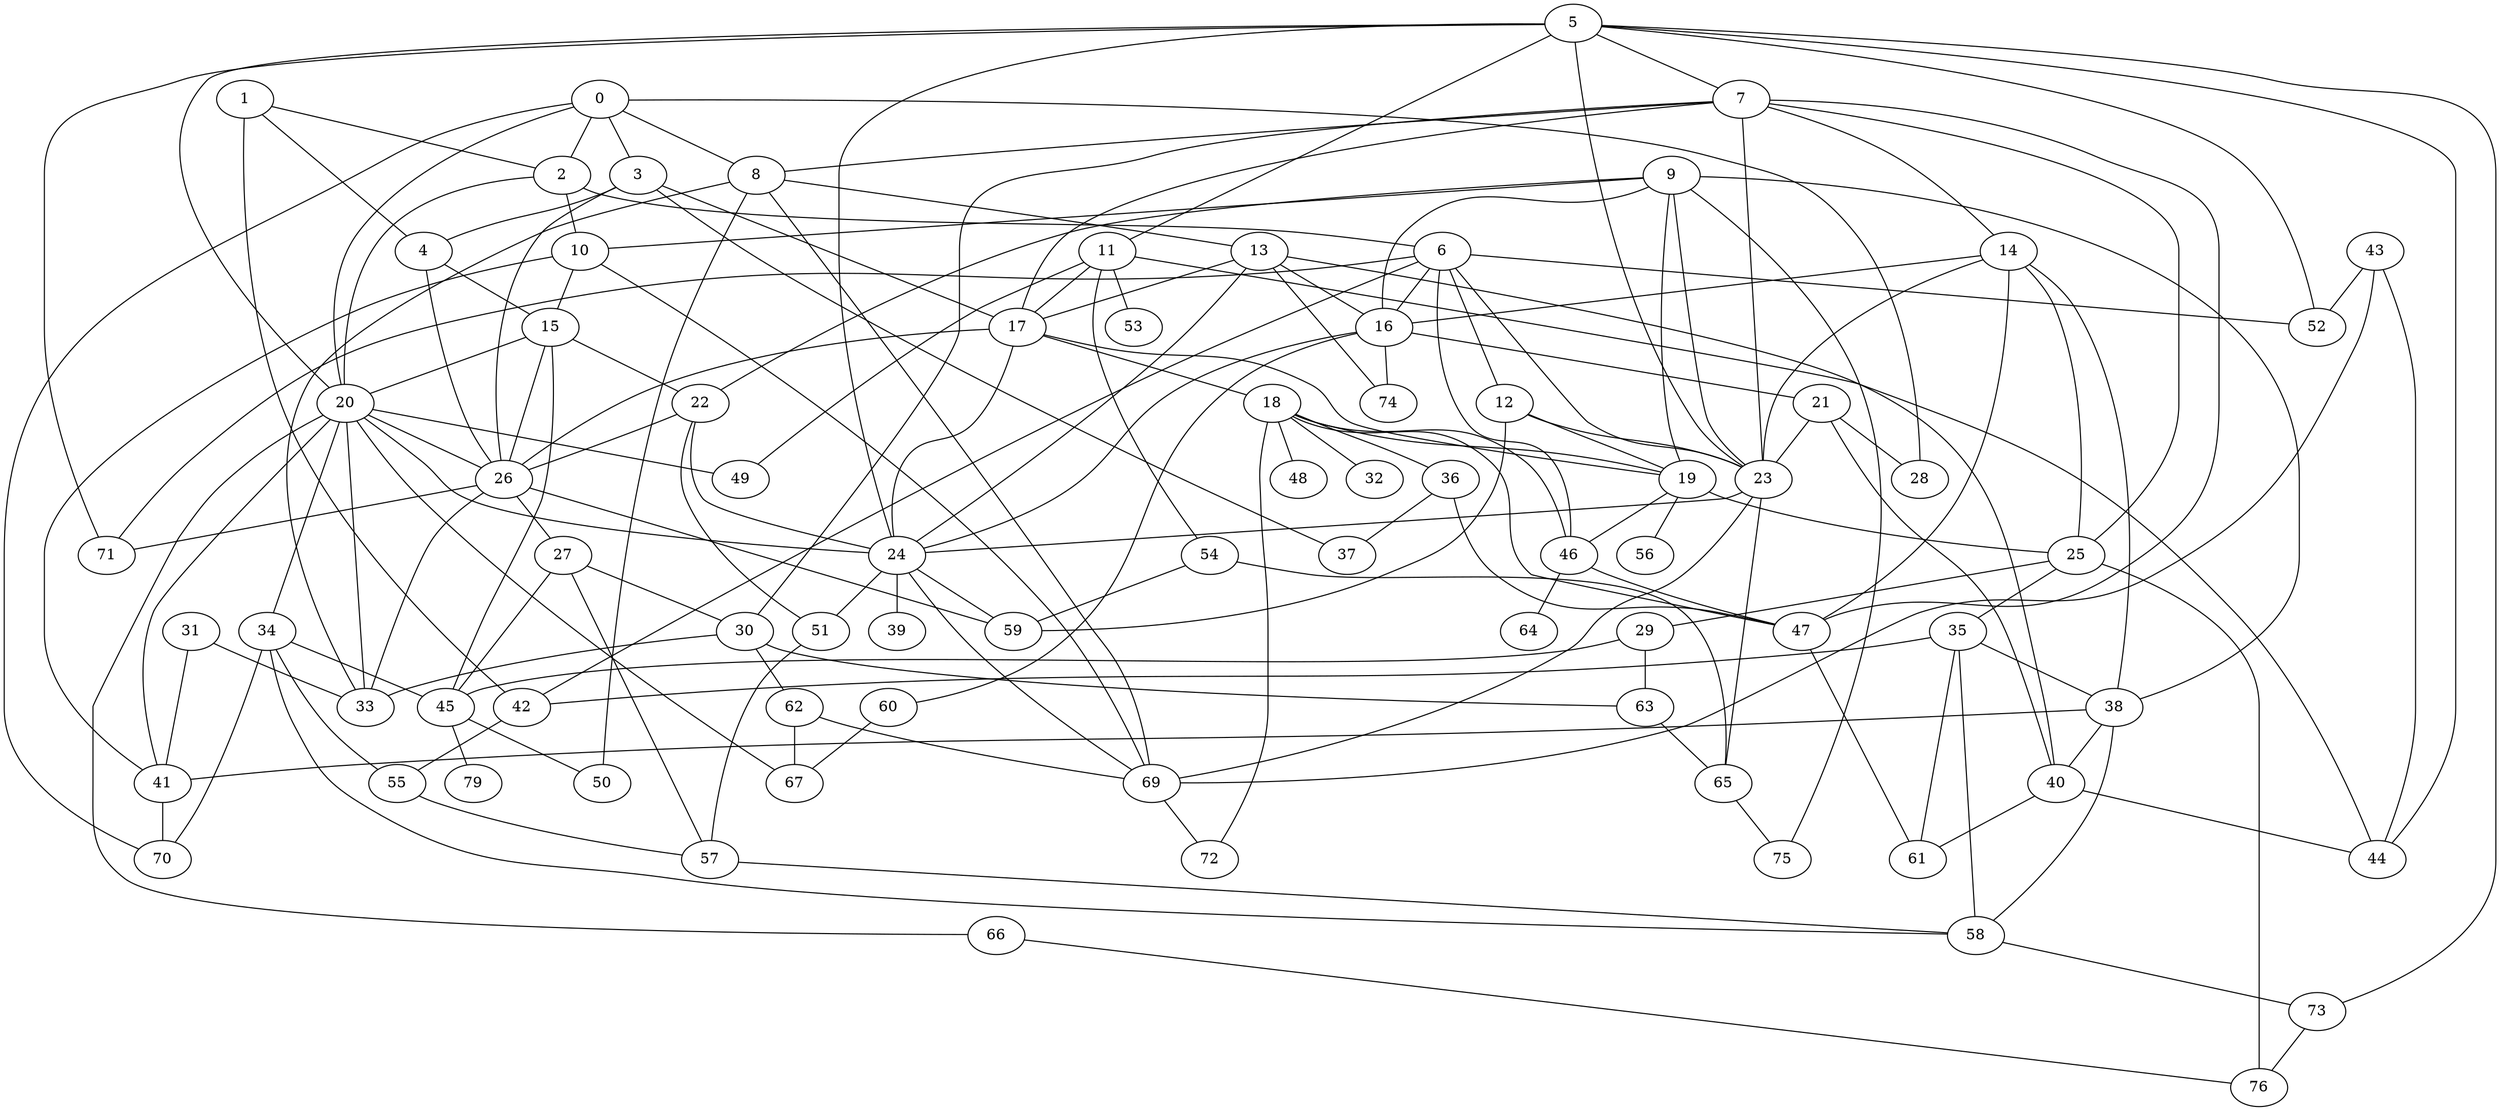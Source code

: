 graph G {
   8 -- 69
   8 -- 13
   8 -- 33
   8 -- 50
   0 -- 2
   0 -- 3
   0 -- 8
   0 -- 28
   0 -- 20
   0 -- 70
   1 -- 42
   1 -- 2
   1 -- 4
   2 -- 6
   2 -- 10
   2 -- 20
   3 -- 4
   3 -- 17
   3 -- 26
   3 -- 37
   4 -- 15
   4 -- 26
   5 -- 7
   5 -- 71
   5 -- 23
   5 -- 11
   5 -- 52
   5 -- 44
   5 -- 20
   5 -- 24
   5 -- 73
   6 -- 42
   6 -- 52
   6 -- 12
   6 -- 16
   6 -- 71
   6 -- 23
   6 -- 46
   7 -- 8
   7 -- 30
   7 -- 14
   7 -- 25
   7 -- 17
   7 -- 47
   7 -- 23
   9 -- 10
   9 -- 16
   9 -- 75
   9 -- 19
   9 -- 38
   9 -- 22
   9 -- 23
   10 -- 41
   10 -- 15
   10 -- 69
   11 -- 53
   11 -- 49
   11 -- 17
   11 -- 44
   11 -- 54
   12 -- 59
   12 -- 19
   12 -- 23
   13 -- 40
   13 -- 24
   13 -- 16
   13 -- 17
   13 -- 74
   14 -- 47
   14 -- 23
   14 -- 16
   14 -- 25
   14 -- 38
   15 -- 20
   15 -- 26
   15 -- 22
   15 -- 45
   16 -- 21
   16 -- 24
   16 -- 60
   16 -- 74
   17 -- 19
   17 -- 26
   17 -- 18
   17 -- 24
   18 -- 19
   18 -- 72
   18 -- 48
   18 -- 32
   18 -- 36
   18 -- 46
   18 -- 47
   19 -- 25
   19 -- 46
   19 -- 56
   20 -- 34
   20 -- 26
   20 -- 66
   20 -- 24
   20 -- 41
   20 -- 33
   20 -- 49
   20 -- 67
   21 -- 40
   21 -- 23
   21 -- 28
   22 -- 24
   22 -- 26
   22 -- 51
   23 -- 65
   23 -- 69
   23 -- 24
   24 -- 69
   24 -- 39
   24 -- 51
   24 -- 59
   25 -- 35
   25 -- 29
   25 -- 76
   26 -- 59
   26 -- 27
   26 -- 33
   26 -- 71
   27 -- 30
   27 -- 45
   27 -- 57
   29 -- 45
   29 -- 63
   30 -- 63
   30 -- 33
   30 -- 62
   31 -- 41
   31 -- 33
   34 -- 45
   34 -- 55
   34 -- 58
   34 -- 70
   35 -- 38
   35 -- 58
   35 -- 42
   35 -- 61
   36 -- 37
   36 -- 47
   38 -- 40
   38 -- 41
   38 -- 58
   40 -- 61
   40 -- 44
   41 -- 70
   42 -- 55
   43 -- 52
   43 -- 44
   43 -- 69
   45 -- 79
   45 -- 50
   46 -- 47
   46 -- 64
   47 -- 61
   51 -- 57
   54 -- 59
   54 -- 65
   55 -- 57
   57 -- 58
   58 -- 73
   60 -- 67
   62 -- 67
   62 -- 69
   63 -- 65
   65 -- 75
   66 -- 76
   69 -- 72
   73 -- 76
}
